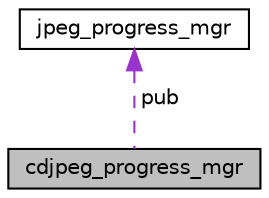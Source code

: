 digraph "cdjpeg_progress_mgr"
{
  edge [fontname="Helvetica",fontsize="10",labelfontname="Helvetica",labelfontsize="10"];
  node [fontname="Helvetica",fontsize="10",shape=record];
  Node1 [label="cdjpeg_progress_mgr",height=0.2,width=0.4,color="black", fillcolor="grey75", style="filled", fontcolor="black"];
  Node2 -> Node1 [dir="back",color="darkorchid3",fontsize="10",style="dashed",label=" pub" ];
  Node2 [label="jpeg_progress_mgr",height=0.2,width=0.4,color="black", fillcolor="white", style="filled",URL="$structjpeg__progress__mgr.html"];
}
